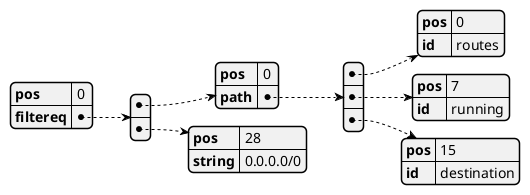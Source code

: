 @startyaml
pos: 0
filtereq:
  - pos: 0
    path:
      - pos: 0
        id: routes
      - pos: 7
        id: running
      - pos: 15
        id: destination
  - pos: 28
    string: 0.0.0.0/0
@endyaml
